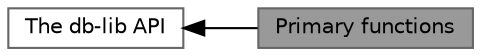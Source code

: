 digraph "Primary functions"
{
 // LATEX_PDF_SIZE
  bgcolor="transparent";
  edge [fontname=Helvetica,fontsize=10,labelfontname=Helvetica,labelfontsize=10];
  node [fontname=Helvetica,fontsize=10,shape=box,height=0.2,width=0.4];
  rankdir=LR;
  Node2 [id="Node000002",label="The db-lib API",height=0.2,width=0.4,color="grey40", fillcolor="white", style="filled",URL="$a00562.html",tooltip="Functions callable by db-lib client programs."];
  Node1 [id="Node000001",label="Primary functions",height=0.2,width=0.4,color="gray40", fillcolor="grey60", style="filled", fontcolor="black",tooltip="Core functions needed by most db-lib programs."];
  Node2->Node1 [shape=plaintext, dir="back", style="solid"];
}

